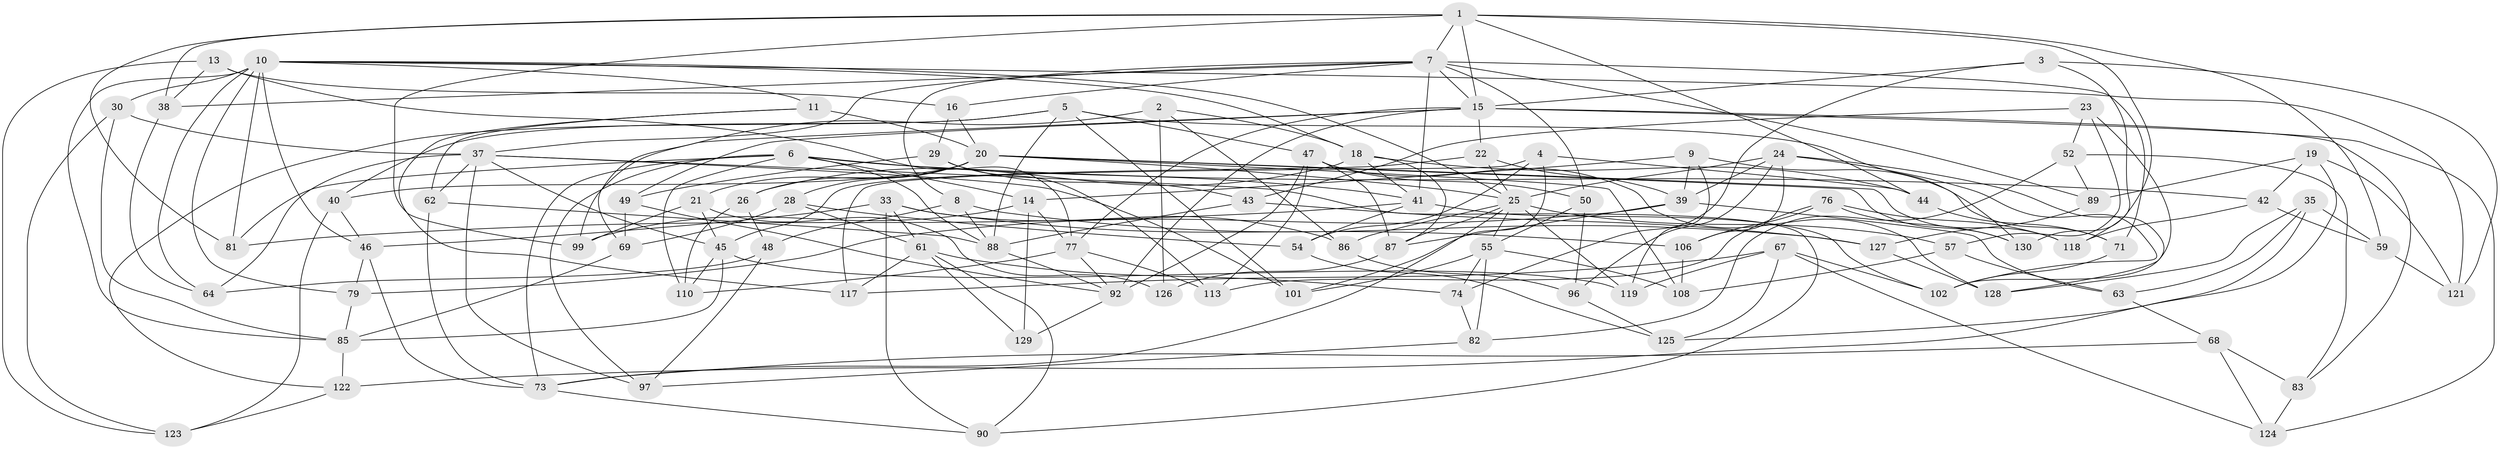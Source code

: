 // original degree distribution, {4: 1.0}
// Generated by graph-tools (version 1.1) at 2025/20/03/04/25 18:20:27]
// undirected, 93 vertices, 223 edges
graph export_dot {
graph [start="1"]
  node [color=gray90,style=filled];
  1 [super="+31"];
  2;
  3;
  4;
  5 [super="+27"];
  6 [super="+12+131"];
  7 [super="+72+98"];
  8;
  9;
  10 [super="+58+17"];
  11;
  13;
  14 [super="+66"];
  15 [super="+103+111+34"];
  16;
  18 [super="+133"];
  19;
  20 [super="+91+51"];
  21;
  22;
  23;
  24 [super="+32"];
  25 [super="+65+114"];
  26;
  28;
  29;
  30;
  33 [super="+75"];
  35;
  37 [super="+53+105"];
  38;
  39 [super="+104"];
  40;
  41 [super="+84"];
  42;
  43;
  44;
  45 [super="+95"];
  46 [super="+60"];
  47 [super="+70"];
  48;
  49;
  50;
  52;
  54;
  55 [super="+116"];
  57;
  59;
  61 [super="+132"];
  62;
  63;
  64;
  67 [super="+134"];
  68;
  69;
  71;
  73 [super="+94"];
  74;
  76;
  77 [super="+93"];
  79;
  81;
  82;
  83;
  85 [super="+100"];
  86;
  87 [super="+115"];
  88 [super="+107"];
  89;
  90;
  92 [super="+112"];
  96;
  97;
  99;
  101;
  102 [super="+120"];
  106;
  108;
  110;
  113;
  117;
  118;
  119;
  121;
  122;
  123;
  124;
  125;
  126;
  127;
  128;
  129;
  130;
  1 -- 130;
  1 -- 99;
  1 -- 7;
  1 -- 81;
  1 -- 38;
  1 -- 59;
  1 -- 44;
  1 -- 15;
  2 -- 86;
  2 -- 126;
  2 -- 69;
  2 -- 18;
  3 -- 74;
  3 -- 121;
  3 -- 118;
  3 -- 15;
  4 -- 54;
  4 -- 44;
  4 -- 117;
  4 -- 101;
  5 -- 130;
  5 -- 101;
  5 -- 47;
  5 -- 40;
  5 -- 122;
  5 -- 88;
  6 -- 81;
  6 -- 42;
  6 -- 88;
  6 -- 14;
  6 -- 41;
  6 -- 110;
  6 -- 97;
  6 -- 73;
  7 -- 16;
  7 -- 8;
  7 -- 50;
  7 -- 37;
  7 -- 89;
  7 -- 38;
  7 -- 71;
  7 -- 41;
  7 -- 15;
  8 -- 127;
  8 -- 48;
  8 -- 88;
  9 -- 119;
  9 -- 71;
  9 -- 39;
  9 -- 14;
  10 -- 81;
  10 -- 121;
  10 -- 64;
  10 -- 11;
  10 -- 85;
  10 -- 18;
  10 -- 30;
  10 -- 25;
  10 -- 46;
  10 -- 79;
  11 -- 62;
  11 -- 117;
  11 -- 20;
  13 -- 38;
  13 -- 16;
  13 -- 123;
  13 -- 77;
  14 -- 99;
  14 -- 129 [weight=2];
  14 -- 77;
  15 -- 92;
  15 -- 77;
  15 -- 22;
  15 -- 49;
  15 -- 83;
  15 -- 99;
  15 -- 124;
  16 -- 29;
  16 -- 20;
  18 -- 44;
  18 -- 26;
  18 -- 41;
  18 -- 87;
  19 -- 125;
  19 -- 42;
  19 -- 89;
  19 -- 121;
  20 -- 130;
  20 -- 108;
  20 -- 21;
  20 -- 118;
  20 -- 40;
  20 -- 25;
  20 -- 26;
  20 -- 28;
  21 -- 126;
  21 -- 45;
  21 -- 99;
  22 -- 39;
  22 -- 25;
  22 -- 45;
  23 -- 43;
  23 -- 57;
  23 -- 52;
  23 -- 102;
  24 -- 25;
  24 -- 106;
  24 -- 39;
  24 -- 96;
  24 -- 128;
  24 -- 102;
  25 -- 57;
  25 -- 119;
  25 -- 87;
  25 -- 55;
  25 -- 86;
  25 -- 73;
  26 -- 110;
  26 -- 48;
  28 -- 54;
  28 -- 69;
  28 -- 61;
  29 -- 43;
  29 -- 49;
  29 -- 113;
  30 -- 123;
  30 -- 37;
  30 -- 85;
  33 -- 90;
  33 -- 106;
  33 -- 61;
  33 -- 86;
  33 -- 46 [weight=2];
  35 -- 63;
  35 -- 122;
  35 -- 128;
  35 -- 59;
  37 -- 64;
  37 -- 101;
  37 -- 45;
  37 -- 97;
  37 -- 90;
  37 -- 62;
  38 -- 64;
  39 -- 79;
  39 -- 63;
  39 -- 87;
  40 -- 46;
  40 -- 123;
  41 -- 102;
  41 -- 81;
  41 -- 54;
  42 -- 118;
  42 -- 59;
  43 -- 127;
  43 -- 88;
  44 -- 71;
  45 -- 119;
  45 -- 110;
  45 -- 85;
  46 -- 79;
  46 -- 73;
  47 -- 50;
  47 -- 128;
  47 -- 113;
  47 -- 92;
  47 -- 87;
  48 -- 97;
  48 -- 64;
  49 -- 69;
  49 -- 92;
  50 -- 96;
  50 -- 55;
  52 -- 82;
  52 -- 83;
  52 -- 89;
  54 -- 125;
  55 -- 74;
  55 -- 101;
  55 -- 82;
  55 -- 108;
  57 -- 108;
  57 -- 63;
  59 -- 121;
  61 -- 90;
  61 -- 74;
  61 -- 129;
  61 -- 117;
  62 -- 73;
  62 -- 88;
  63 -- 68;
  67 -- 119;
  67 -- 125;
  67 -- 124;
  67 -- 117;
  67 -- 102 [weight=2];
  68 -- 124;
  68 -- 83;
  68 -- 73;
  69 -- 85;
  71 -- 102;
  73 -- 90;
  74 -- 82;
  76 -- 113;
  76 -- 130;
  76 -- 106;
  76 -- 118;
  77 -- 110;
  77 -- 92;
  77 -- 113;
  79 -- 85;
  82 -- 97;
  83 -- 124;
  85 -- 122;
  86 -- 96;
  87 -- 126 [weight=2];
  88 -- 92;
  89 -- 127;
  92 -- 129;
  96 -- 125;
  106 -- 108;
  122 -- 123;
  127 -- 128;
}
